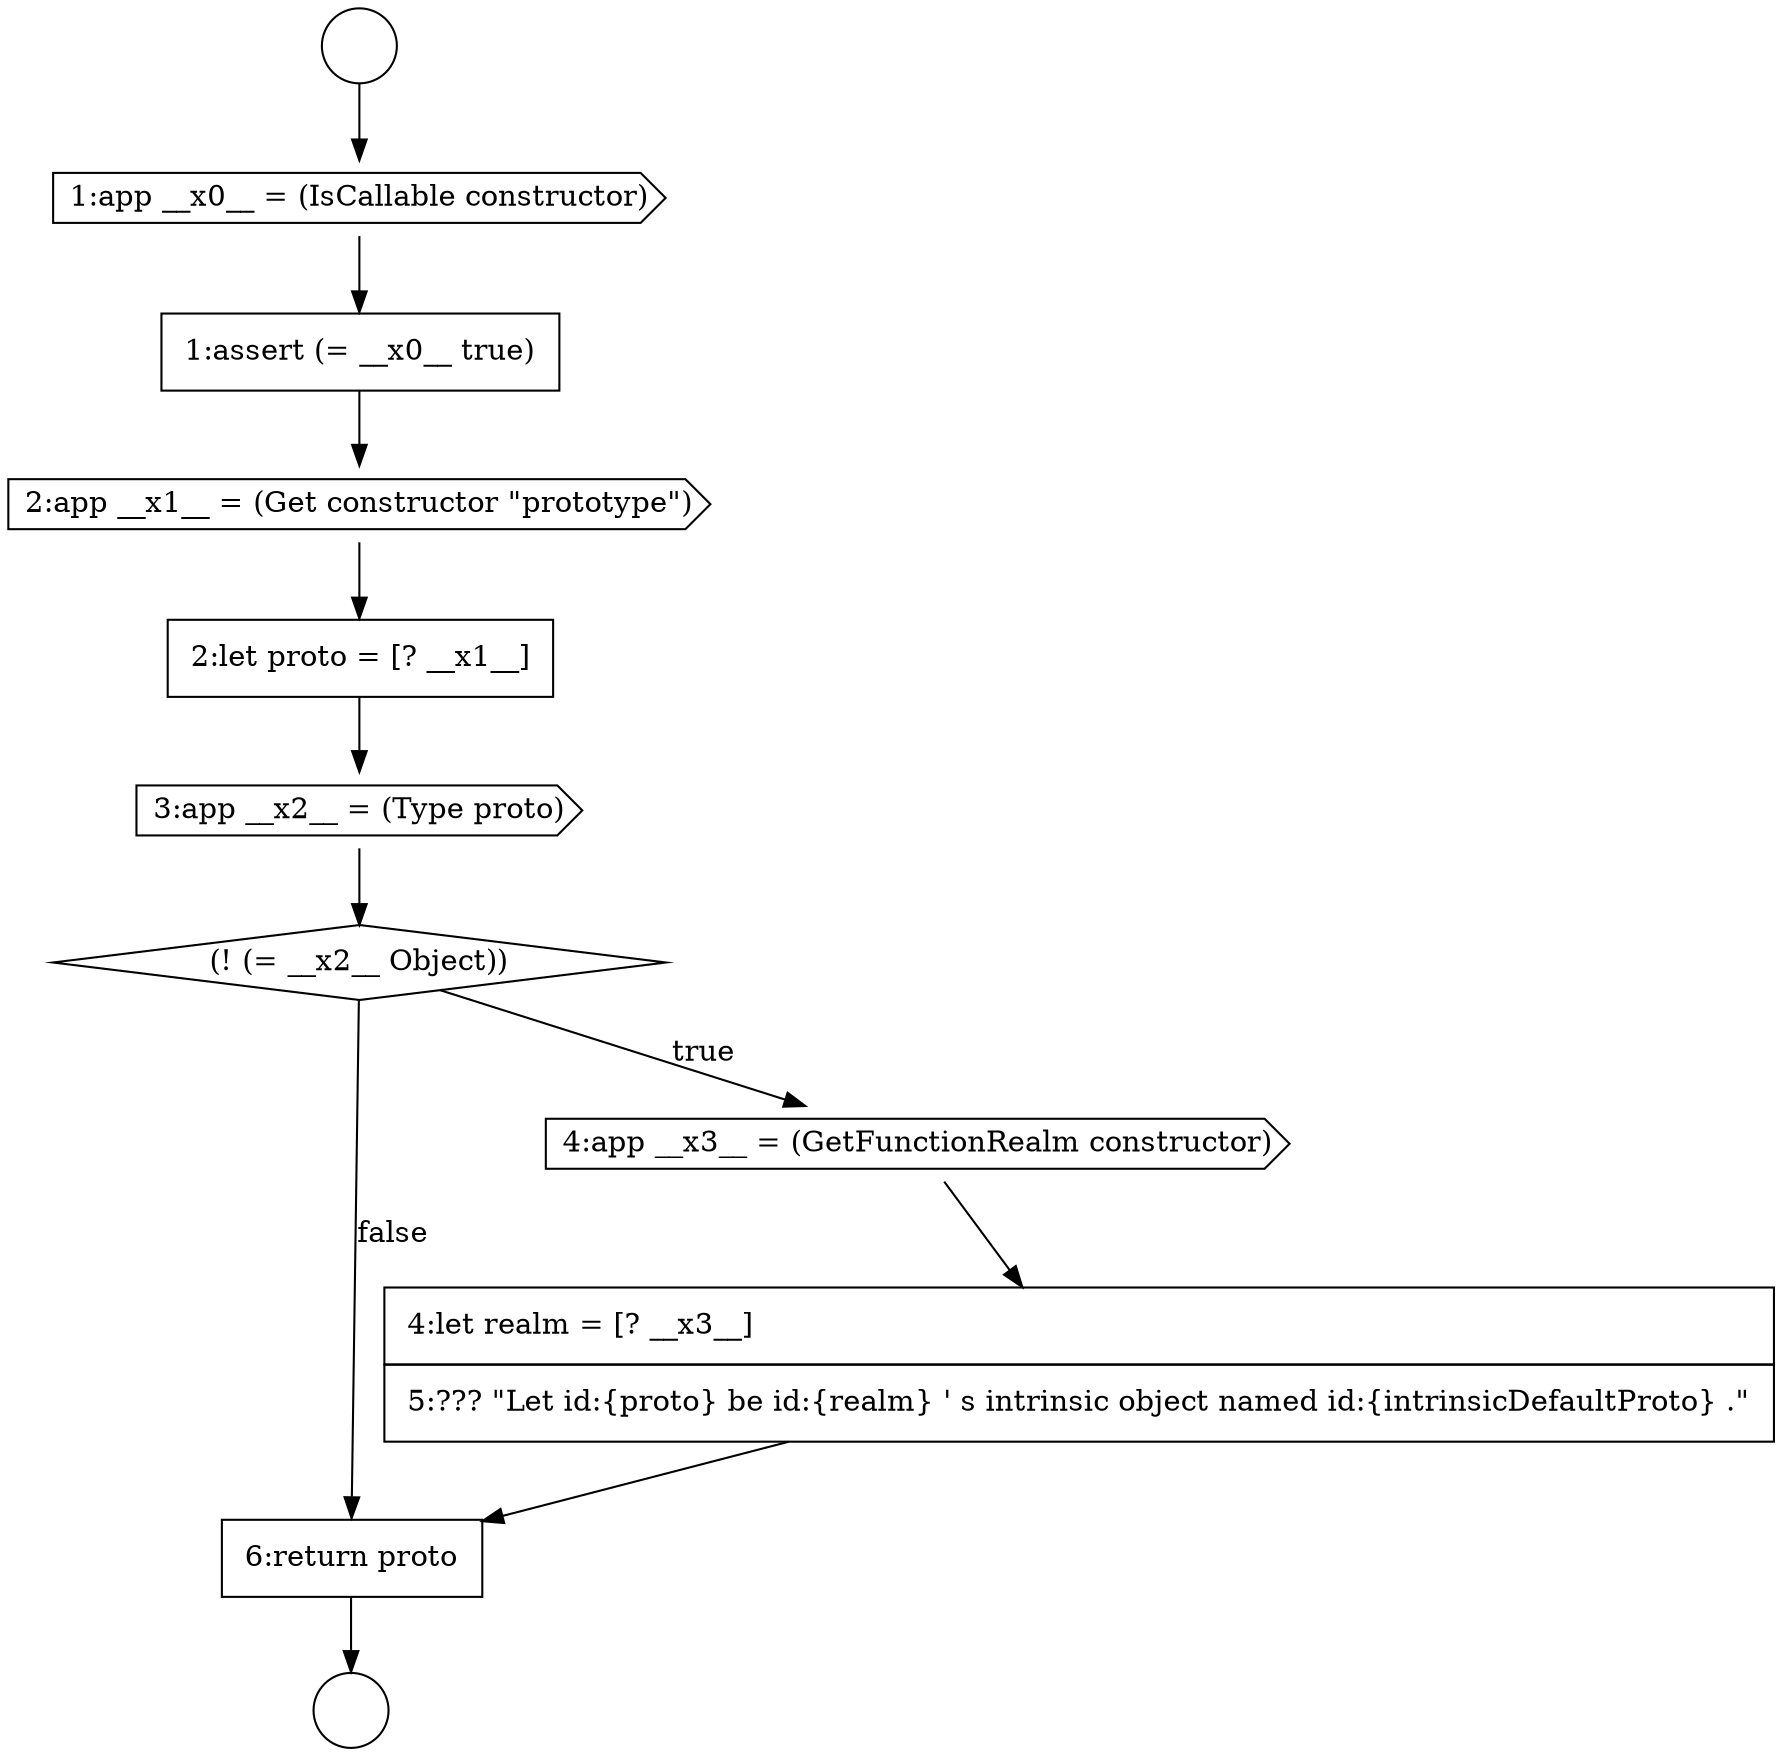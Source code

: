 digraph {
  node1746 [shape=none, margin=0, label=<<font color="black">
    <table border="0" cellborder="1" cellspacing="0" cellpadding="10">
      <tr><td align="left">6:return proto</td></tr>
    </table>
  </font>> color="black" fillcolor="white" style=filled]
  node1741 [shape=none, margin=0, label=<<font color="black">
    <table border="0" cellborder="1" cellspacing="0" cellpadding="10">
      <tr><td align="left">2:let proto = [? __x1__]</td></tr>
    </table>
  </font>> color="black" fillcolor="white" style=filled]
  node1736 [shape=circle label=" " color="black" fillcolor="white" style=filled]
  node1740 [shape=cds, label=<<font color="black">2:app __x1__ = (Get constructor &quot;prototype&quot;)</font>> color="black" fillcolor="white" style=filled]
  node1743 [shape=diamond, label=<<font color="black">(! (= __x2__ Object))</font>> color="black" fillcolor="white" style=filled]
  node1738 [shape=cds, label=<<font color="black">1:app __x0__ = (IsCallable constructor)</font>> color="black" fillcolor="white" style=filled]
  node1745 [shape=none, margin=0, label=<<font color="black">
    <table border="0" cellborder="1" cellspacing="0" cellpadding="10">
      <tr><td align="left">4:let realm = [? __x3__]</td></tr>
      <tr><td align="left">5:??? &quot;Let id:{proto} be id:{realm} ' s intrinsic object named id:{intrinsicDefaultProto} .&quot;</td></tr>
    </table>
  </font>> color="black" fillcolor="white" style=filled]
  node1742 [shape=cds, label=<<font color="black">3:app __x2__ = (Type proto)</font>> color="black" fillcolor="white" style=filled]
  node1737 [shape=circle label=" " color="black" fillcolor="white" style=filled]
  node1739 [shape=none, margin=0, label=<<font color="black">
    <table border="0" cellborder="1" cellspacing="0" cellpadding="10">
      <tr><td align="left">1:assert (= __x0__ true)</td></tr>
    </table>
  </font>> color="black" fillcolor="white" style=filled]
  node1744 [shape=cds, label=<<font color="black">4:app __x3__ = (GetFunctionRealm constructor)</font>> color="black" fillcolor="white" style=filled]
  node1741 -> node1742 [ color="black"]
  node1738 -> node1739 [ color="black"]
  node1743 -> node1744 [label=<<font color="black">true</font>> color="black"]
  node1743 -> node1746 [label=<<font color="black">false</font>> color="black"]
  node1740 -> node1741 [ color="black"]
  node1742 -> node1743 [ color="black"]
  node1736 -> node1738 [ color="black"]
  node1745 -> node1746 [ color="black"]
  node1746 -> node1737 [ color="black"]
  node1739 -> node1740 [ color="black"]
  node1744 -> node1745 [ color="black"]
}
